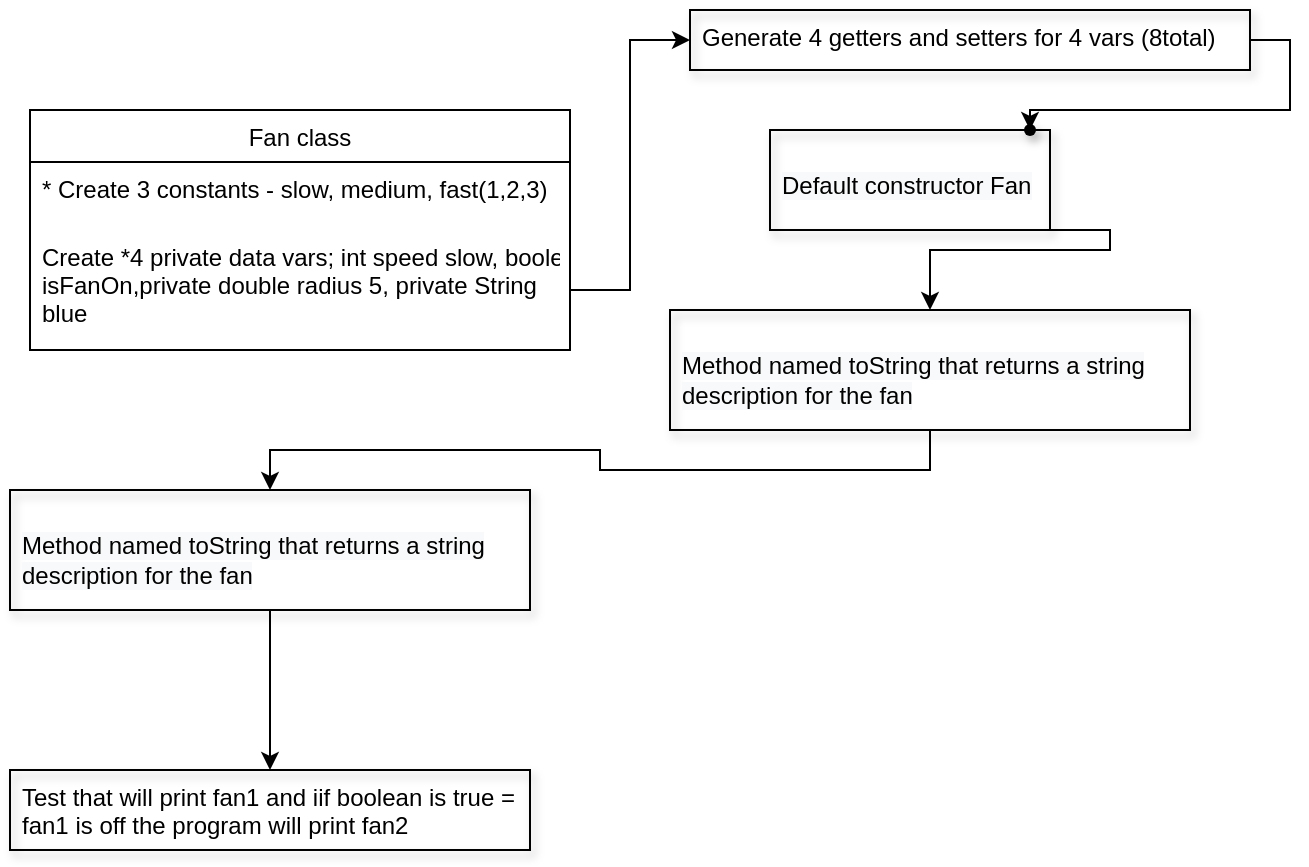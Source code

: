 <mxfile version="20.5.1" type="device"><diagram id="epqgNsPNnIcAEXnMEMxt" name="Page-1"><mxGraphModel dx="1422" dy="754" grid="1" gridSize="10" guides="1" tooltips="1" connect="1" arrows="1" fold="1" page="1" pageScale="1" pageWidth="850" pageHeight="1100" math="0" shadow="0"><root><mxCell id="0"/><mxCell id="1" parent="0"/><mxCell id="982XkDH5QPX4KAbA14XP-2" value="Fan class" style="swimlane;fontStyle=0;childLayout=stackLayout;horizontal=1;startSize=26;fillColor=none;horizontalStack=0;resizeParent=1;resizeParentMax=0;resizeLast=0;collapsible=1;marginBottom=0;" vertex="1" parent="1"><mxGeometry x="210" y="110" width="270" height="120" as="geometry"/></mxCell><mxCell id="982XkDH5QPX4KAbA14XP-3" value="* Create 3 constants - slow, medium, fast(1,2,3)" style="text;strokeColor=none;fillColor=none;align=left;verticalAlign=top;spacingLeft=4;spacingRight=4;overflow=hidden;rotatable=0;points=[[0,0.5],[1,0.5]];portConstraint=eastwest;" vertex="1" parent="982XkDH5QPX4KAbA14XP-2"><mxGeometry y="26" width="270" height="34" as="geometry"/></mxCell><mxCell id="982XkDH5QPX4KAbA14XP-4" value="Create *4 private data vars; int speed slow, boolean &#10;isFanOn,private double radius 5, private String &#10;blue" style="text;strokeColor=none;fillColor=none;align=left;verticalAlign=top;spacingLeft=4;spacingRight=4;overflow=hidden;rotatable=0;points=[[0,0.5],[1,0.5]];portConstraint=eastwest;" vertex="1" parent="982XkDH5QPX4KAbA14XP-2"><mxGeometry y="60" width="270" height="60" as="geometry"/></mxCell><mxCell id="982XkDH5QPX4KAbA14XP-22" value="" style="edgeStyle=orthogonalEdgeStyle;rounded=0;orthogonalLoop=1;jettySize=auto;html=1;" edge="1" parent="1" source="982XkDH5QPX4KAbA14XP-6" target="982XkDH5QPX4KAbA14XP-21"><mxGeometry relative="1" as="geometry"/></mxCell><mxCell id="982XkDH5QPX4KAbA14XP-6" value="Generate 4 getters and setters for 4 vars (8total)" style="text;align=left;verticalAlign=top;spacingLeft=4;spacingRight=4;overflow=hidden;rotatable=0;points=[[0,0.5],[1,0.5]];portConstraint=eastwest;shadow=1;strokeColor=default;" vertex="1" parent="1"><mxGeometry x="540" y="60" width="280" height="30" as="geometry"/></mxCell><mxCell id="982XkDH5QPX4KAbA14XP-13" style="edgeStyle=orthogonalEdgeStyle;rounded=0;orthogonalLoop=1;jettySize=auto;html=1;exitX=1;exitY=0.5;exitDx=0;exitDy=0;" edge="1" parent="1" source="982XkDH5QPX4KAbA14XP-4" target="982XkDH5QPX4KAbA14XP-6"><mxGeometry relative="1" as="geometry"/></mxCell><mxCell id="982XkDH5QPX4KAbA14XP-17" style="edgeStyle=orthogonalEdgeStyle;rounded=0;orthogonalLoop=1;jettySize=auto;html=1;exitX=1;exitY=1;exitDx=0;exitDy=0;" edge="1" parent="1" source="982XkDH5QPX4KAbA14XP-14" target="982XkDH5QPX4KAbA14XP-16"><mxGeometry relative="1" as="geometry"><Array as="points"><mxPoint x="750" y="180"/><mxPoint x="660" y="180"/></Array></mxGeometry></mxCell><mxCell id="982XkDH5QPX4KAbA14XP-14" value="&#10;&lt;span style=&quot;color: rgb(0, 0, 0); font-family: Helvetica; font-size: 12px; font-style: normal; font-variant-ligatures: normal; font-variant-caps: normal; font-weight: 400; letter-spacing: normal; orphans: 2; text-align: left; text-indent: 0px; text-transform: none; widows: 2; word-spacing: 0px; -webkit-text-stroke-width: 0px; background-color: rgb(248, 249, 250); text-decoration-thickness: initial; text-decoration-style: initial; text-decoration-color: initial; float: none; display: inline !important;&quot;&gt;Default constructor Fan&lt;/span&gt;&#10;&#10;" style="whiteSpace=wrap;html=1;align=left;verticalAlign=top;fillColor=none;gradientColor=none;spacingLeft=4;spacingRight=4;shadow=1;" vertex="1" parent="1"><mxGeometry x="580" y="120" width="140" height="50" as="geometry"/></mxCell><mxCell id="982XkDH5QPX4KAbA14XP-19" style="edgeStyle=orthogonalEdgeStyle;rounded=0;orthogonalLoop=1;jettySize=auto;html=1;exitX=0.5;exitY=1;exitDx=0;exitDy=0;" edge="1" parent="1" source="982XkDH5QPX4KAbA14XP-16" target="982XkDH5QPX4KAbA14XP-18"><mxGeometry relative="1" as="geometry"/></mxCell><mxCell id="982XkDH5QPX4KAbA14XP-16" value="&#10;&lt;span style=&quot;color: rgb(0, 0, 0); font-family: Helvetica; font-size: 12px; font-style: normal; font-variant-ligatures: normal; font-variant-caps: normal; font-weight: 400; letter-spacing: normal; orphans: 2; text-align: left; text-indent: 0px; text-transform: none; widows: 2; word-spacing: 0px; -webkit-text-stroke-width: 0px; background-color: rgb(248, 249, 250); text-decoration-thickness: initial; text-decoration-style: initial; text-decoration-color: initial; float: none; display: inline !important;&quot;&gt;Method named toString that returns a string&lt;/span&gt;&lt;br style=&quot;padding: 0px; margin: 0px; color: rgb(0, 0, 0); font-family: Helvetica; font-size: 12px; font-style: normal; font-variant-ligatures: normal; font-variant-caps: normal; font-weight: 400; letter-spacing: normal; orphans: 2; text-align: left; text-indent: 0px; text-transform: none; widows: 2; word-spacing: 0px; -webkit-text-stroke-width: 0px; background-color: rgb(248, 249, 250); text-decoration-thickness: initial; text-decoration-style: initial; text-decoration-color: initial;&quot;&gt;&lt;span style=&quot;color: rgb(0, 0, 0); font-family: Helvetica; font-size: 12px; font-style: normal; font-variant-ligatures: normal; font-variant-caps: normal; font-weight: 400; letter-spacing: normal; orphans: 2; text-align: left; text-indent: 0px; text-transform: none; widows: 2; word-spacing: 0px; -webkit-text-stroke-width: 0px; background-color: rgb(248, 249, 250); text-decoration-thickness: initial; text-decoration-style: initial; text-decoration-color: initial; float: none; display: inline !important;&quot;&gt;description for the fan&lt;/span&gt;&#10;&#10;" style="whiteSpace=wrap;html=1;align=left;verticalAlign=top;fillColor=none;gradientColor=none;spacingLeft=4;spacingRight=4;shadow=1;strokeColor=default;" vertex="1" parent="1"><mxGeometry x="530" y="210" width="260" height="60" as="geometry"/></mxCell><mxCell id="982XkDH5QPX4KAbA14XP-24" value="" style="edgeStyle=orthogonalEdgeStyle;rounded=0;orthogonalLoop=1;jettySize=auto;html=1;" edge="1" parent="1" source="982XkDH5QPX4KAbA14XP-18" target="982XkDH5QPX4KAbA14XP-23"><mxGeometry relative="1" as="geometry"/></mxCell><mxCell id="982XkDH5QPX4KAbA14XP-18" value="&#10;&lt;span style=&quot;color: rgb(0, 0, 0); font-family: Helvetica; font-size: 12px; font-style: normal; font-variant-ligatures: normal; font-variant-caps: normal; font-weight: 400; letter-spacing: normal; orphans: 2; text-align: left; text-indent: 0px; text-transform: none; widows: 2; word-spacing: 0px; -webkit-text-stroke-width: 0px; background-color: rgb(248, 249, 250); text-decoration-thickness: initial; text-decoration-style: initial; text-decoration-color: initial; float: none; display: inline !important;&quot;&gt;Method named toString that returns a string&lt;/span&gt;&lt;br style=&quot;padding: 0px; margin: 0px; color: rgb(0, 0, 0); font-family: Helvetica; font-size: 12px; font-style: normal; font-variant-ligatures: normal; font-variant-caps: normal; font-weight: 400; letter-spacing: normal; orphans: 2; text-align: left; text-indent: 0px; text-transform: none; widows: 2; word-spacing: 0px; -webkit-text-stroke-width: 0px; background-color: rgb(248, 249, 250); text-decoration-thickness: initial; text-decoration-style: initial; text-decoration-color: initial;&quot;&gt;&lt;span style=&quot;color: rgb(0, 0, 0); font-family: Helvetica; font-size: 12px; font-style: normal; font-variant-ligatures: normal; font-variant-caps: normal; font-weight: 400; letter-spacing: normal; orphans: 2; text-align: left; text-indent: 0px; text-transform: none; widows: 2; word-spacing: 0px; -webkit-text-stroke-width: 0px; background-color: rgb(248, 249, 250); text-decoration-thickness: initial; text-decoration-style: initial; text-decoration-color: initial; float: none; display: inline !important;&quot;&gt;description for the fan&lt;/span&gt;&#10;&#10;" style="whiteSpace=wrap;html=1;align=left;verticalAlign=top;fillColor=none;gradientColor=none;spacingLeft=4;spacingRight=4;shadow=1;strokeColor=default;" vertex="1" parent="1"><mxGeometry x="200" y="300" width="260" height="60" as="geometry"/></mxCell><mxCell id="982XkDH5QPX4KAbA14XP-21" value="" style="shape=waypoint;sketch=0;size=6;pointerEvents=1;points=[];fillColor=none;resizable=0;rotatable=0;perimeter=centerPerimeter;snapToPoint=1;align=left;verticalAlign=top;gradientColor=none;spacingLeft=4;spacingRight=4;shadow=1;" vertex="1" parent="1"><mxGeometry x="690" y="100" width="40" height="40" as="geometry"/></mxCell><mxCell id="982XkDH5QPX4KAbA14XP-23" value="Test that will print fan1 and iif boolean is true = fan1 is off the program will print fan2" style="whiteSpace=wrap;html=1;align=left;verticalAlign=top;fillColor=none;gradientColor=none;spacingLeft=4;spacingRight=4;shadow=1;strokeColor=default;" vertex="1" parent="1"><mxGeometry x="200" y="440" width="260" height="40" as="geometry"/></mxCell></root></mxGraphModel></diagram></mxfile>